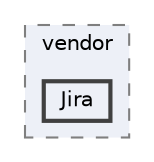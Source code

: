 digraph "dev.sharpishly.com/website/vendor/Jira"
{
 // LATEX_PDF_SIZE
  bgcolor="transparent";
  edge [fontname=Helvetica,fontsize=10,labelfontname=Helvetica,labelfontsize=10];
  node [fontname=Helvetica,fontsize=10,shape=box,height=0.2,width=0.4];
  compound=true
  subgraph clusterdir_6031a4b2d1cb1e9d66cf451e65c1ec22 {
    graph [ bgcolor="#edf0f7", pencolor="grey50", label="vendor", fontname=Helvetica,fontsize=10 style="filled,dashed", URL="dir_6031a4b2d1cb1e9d66cf451e65c1ec22.html",tooltip=""]
  dir_b3c50842249ecc1c84dba641d4307a43 [label="Jira", fillcolor="#edf0f7", color="grey25", style="filled,bold", URL="dir_b3c50842249ecc1c84dba641d4307a43.html",tooltip=""];
  }
}
